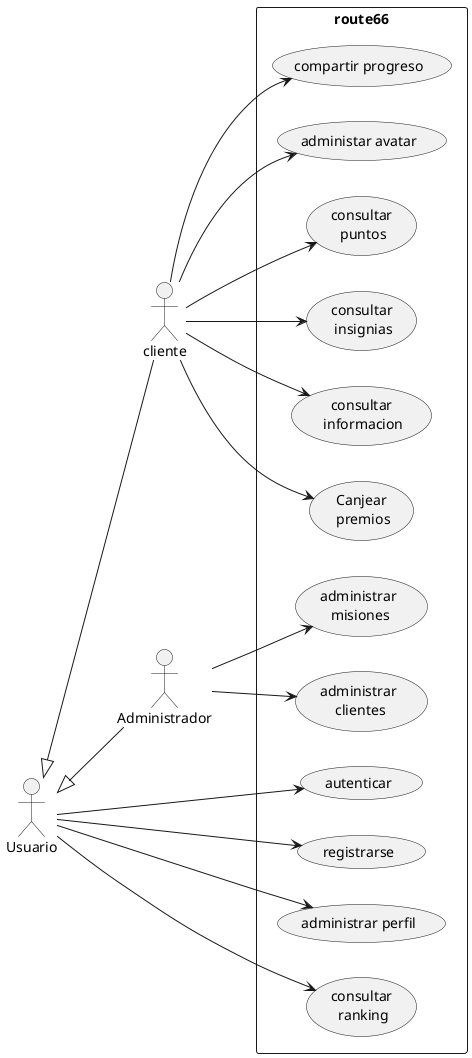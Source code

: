@startuml use cases
left to right direction
:Usuario: as user
:cliente: as client
:Administrador: as admin
user<|--client 
user<|-- admin
rectangle route66 {
user --> (autenticar)
user --> (registrarse)
user --> (administrar perfil)
user-->(consultar\r ranking)
admin -->(administrar\r misiones)
admin -->(administrar\r clientes)

client -->(compartir progreso)
client --> (administar avatar)
client--> (consultar\r puntos)
client --> (consultar\r insignias)
client --> (consultar\r informacion)
client --> (Canjear\r premios)
}
@enduml
